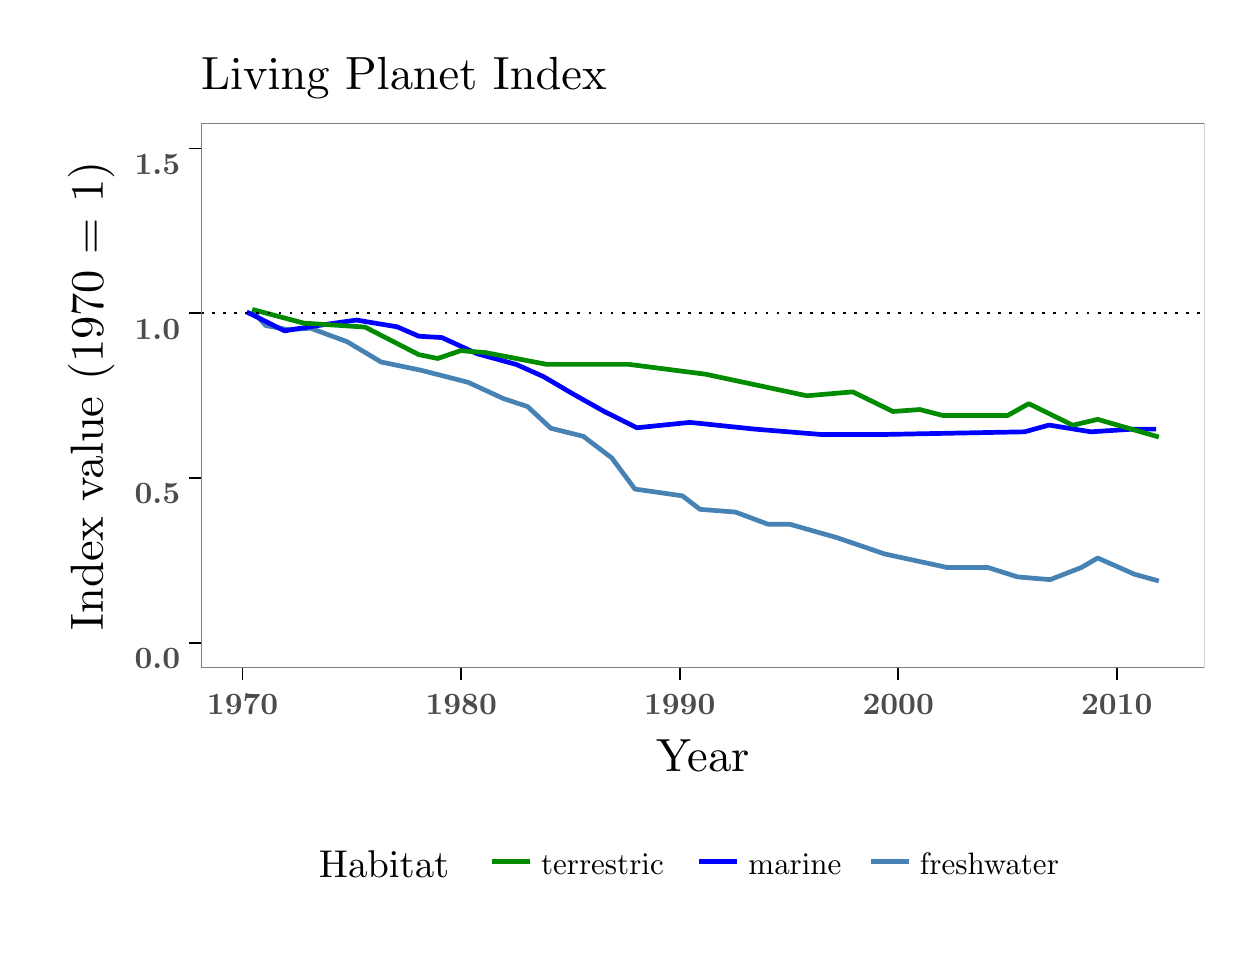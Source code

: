 % Created by tikzDevice version 0.10.1 on 2017-01-04 13:53:41
% !TEX encoding = UTF-8 Unicode
\begin{tikzpicture}[x=1.2pt,y=1.2pt]
\definecolor{fillColor}{RGB}{255,255,255}
\path[use as bounding box,fill=fillColor,fill opacity=0.00] (0,0) rectangle (361.35,271.01);
\begin{scope}
\path[clip] (  0.00,  0.00) rectangle (361.35,271.01);
\definecolor{drawColor}{RGB}{255,255,255}
\definecolor{fillColor}{RGB}{255,255,255}

\path[draw=drawColor,line width= 0.6pt,line join=round,line cap=round,fill=fillColor] (  0.00,  0.00) rectangle (361.35,271.01);
\end{scope}
\begin{scope}
\path[clip] ( 52.22, 78.22) rectangle (354.35,242.10);
\definecolor{fillColor}{RGB}{255,255,255}

\path[fill=fillColor] ( 52.22, 78.22) rectangle (354.35,242.10);
\definecolor{drawColor}{RGB}{70,130,180}

\path[draw=drawColor,line width= 1.7pt,line join=round] ( 67.59,185.80) --
	( 71.68,181.32) --
	( 78.22,180.10) --
	( 85.17,180.51) --
	( 96.20,176.44) --
	(106.42,170.33) --
	(118.27,167.89) --
	(132.58,164.23) --
	(143.21,159.34) --
	(150.56,156.90) --
	(157.51,150.39) --
	(167.32,147.95) --
	(175.90,141.43) --
	(182.85,132.07) --
	(197.16,130.03) --
	(202.47,125.96) --
	(213.10,125.15) --
	(222.91,121.49) --
	(229.45,121.49) --
	(243.75,117.42) --
	(258.06,112.53) --
	(276.86,108.46) --
	(289.12,108.46) --
	(298.11,105.61) --
	(307.92,104.80) --
	(317.32,108.46) --
	(322.22,111.31) --
	(333.26,106.43) --
	(340.62,104.39);
\definecolor{drawColor}{RGB}{0,0,255}

\path[draw=drawColor,line width= 1.7pt,line join=round] ( 65.96,185.39) --
	( 77.38,179.72) --
	( 87.58,181.34) --
	( 99.01,182.96) --
	(111.25,180.93) --
	(117.78,178.10) --
	(124.72,177.69) --
	(135.33,172.83) --
	(147.17,169.58) --
	(155.33,165.93) --
	(164.30,160.66) --
	(173.69,155.39) --
	(183.48,150.53) --
	(199.40,152.15) --
	(218.99,150.12) --
	(238.98,148.50) --
	(257.35,148.50) --
	(278.98,148.91) --
	(300.20,149.31) --
	(307.54,151.34) --
	(320.19,149.31) --
	(332.84,150.12) --
	(339.78,150.12);
\definecolor{drawColor}{RGB}{0,139,0}

\path[draw=drawColor,line width= 1.7pt,line join=round] ( 67.61,186.17) --
	( 83.16,182.03) --
	(101.59,180.85) --
	(117.72,172.57) --
	(123.48,171.39) --
	(130.39,173.75) --
	(137.88,173.16) --
	(156.31,169.62) --
	(181.08,169.62) --
	(204.11,166.66) --
	(234.64,160.16) --
	(248.46,161.34) --
	(260.56,155.43) --
	(268.62,156.02) --
	(275.53,154.24) --
	(295.12,154.24) --
	(301.45,157.79) --
	(314.70,151.29) --
	(322.19,153.06) --
	(340.62,147.74);
\definecolor{drawColor}{RGB}{0,0,0}

\path[draw=drawColor,line width= 0.6pt,dash pattern=on 1pt off 3pt ,line join=round] ( 52.22,184.99) -- (354.35,184.99);
\definecolor{drawColor}{gray}{0.50}

\path[draw=drawColor,line width= 0.6pt,line join=round,line cap=round] ( 52.22, 78.22) rectangle (354.35,242.10);
\end{scope}
\begin{scope}
\path[clip] (  0.00,  0.00) rectangle (361.35,271.01);
\definecolor{drawColor}{gray}{0.30}

\node[text=drawColor,anchor=base east,inner sep=0pt, outer sep=0pt, scale=  1.12] at ( 45.92, 77.94) {\bfseries 0.0};

\node[text=drawColor,anchor=base east,inner sep=0pt, outer sep=0pt, scale=  1.12] at ( 45.92,127.60) {\bfseries 0.5};

\node[text=drawColor,anchor=base east,inner sep=0pt, outer sep=0pt, scale=  1.12] at ( 45.92,177.26) {\bfseries 1.0};

\node[text=drawColor,anchor=base east,inner sep=0pt, outer sep=0pt, scale=  1.12] at ( 45.92,226.92) {\bfseries 1.5};
\end{scope}
\begin{scope}
\path[clip] (  0.00,  0.00) rectangle (361.35,271.01);
\definecolor{drawColor}{RGB}{0,0,0}

\path[draw=drawColor,line width= 0.6pt,line join=round] ( 48.72, 85.67) --
	( 52.22, 85.67);

\path[draw=drawColor,line width= 0.6pt,line join=round] ( 48.72,135.33) --
	( 52.22,135.33);

\path[draw=drawColor,line width= 0.6pt,line join=round] ( 48.72,184.99) --
	( 52.22,184.99);

\path[draw=drawColor,line width= 0.6pt,line join=round] ( 48.72,234.65) --
	( 52.22,234.65);
\end{scope}
\begin{scope}
\path[clip] (  0.00,  0.00) rectangle (361.35,271.01);
\definecolor{drawColor}{RGB}{0,0,0}

\path[draw=drawColor,line width= 0.6pt,line join=round] ( 64.73, 74.72) --
	( 64.73, 78.22);

\path[draw=drawColor,line width= 0.6pt,line join=round] (130.54, 74.72) --
	(130.54, 78.22);

\path[draw=drawColor,line width= 0.6pt,line join=round] (196.34, 74.72) --
	(196.34, 78.22);

\path[draw=drawColor,line width= 0.6pt,line join=round] (262.14, 74.72) --
	(262.14, 78.22);

\path[draw=drawColor,line width= 0.6pt,line join=round] (327.95, 74.72) --
	(327.95, 78.22);
\end{scope}
\begin{scope}
\path[clip] (  0.00,  0.00) rectangle (361.35,271.01);
\definecolor{drawColor}{gray}{0.30}

\node[text=drawColor,anchor=base,inner sep=0pt, outer sep=0pt, scale=  1.12] at ( 64.73, 64.19) {\bfseries 1970};

\node[text=drawColor,anchor=base,inner sep=0pt, outer sep=0pt, scale=  1.12] at (130.54, 64.19) {\bfseries 1980};

\node[text=drawColor,anchor=base,inner sep=0pt, outer sep=0pt, scale=  1.12] at (196.34, 64.19) {\bfseries 1990};

\node[text=drawColor,anchor=base,inner sep=0pt, outer sep=0pt, scale=  1.12] at (262.14, 64.19) {\bfseries 2000};

\node[text=drawColor,anchor=base,inner sep=0pt, outer sep=0pt, scale=  1.12] at (327.95, 64.19) {\bfseries 2010};
\end{scope}
\begin{scope}
\path[clip] (  0.00,  0.00) rectangle (361.35,271.01);
\definecolor{drawColor}{RGB}{0,0,0}

\node[text=drawColor,anchor=base,inner sep=0pt, outer sep=0pt, scale=  1.68] at (203.29, 47.02) {Year};
\end{scope}
\begin{scope}
\path[clip] (  0.00,  0.00) rectangle (361.35,271.01);
\definecolor{drawColor}{RGB}{0,0,0}

\node[text=drawColor,rotate= 90.00,anchor=base,inner sep=0pt, outer sep=0pt, scale=  1.68] at ( 22.62,160.16) {Index value (1970 = 1)};
\end{scope}
\begin{scope}
\path[clip] (  0.00,  0.00) rectangle (361.35,271.01);
\definecolor{fillColor}{RGB}{255,255,255}

\path[fill=fillColor] ( 82.00,  7.00) rectangle (324.58, 32.84);
\end{scope}
\begin{scope}
\path[clip] (  0.00,  0.00) rectangle (361.35,271.01);
\definecolor{drawColor}{RGB}{0,0,0}

\node[text=drawColor,anchor=base west,inner sep=0pt, outer sep=0pt, scale=  1.40] at ( 87.69, 15.10) {Habitat};
\end{scope}
\begin{scope}
\path[clip] (  0.00,  0.00) rectangle (361.35,271.01);
\definecolor{drawColor}{RGB}{0,139,0}

\path[draw=drawColor,line width= 1.7pt,line join=round] (139.79, 19.92) -- (151.35, 19.92);
\end{scope}
\begin{scope}
\path[clip] (  0.00,  0.00) rectangle (361.35,271.01);
\definecolor{drawColor}{RGB}{0,0,255}

\path[draw=drawColor,line width= 1.7pt,line join=round] (202.18, 19.92) -- (213.74, 19.92);
\end{scope}
\begin{scope}
\path[clip] (  0.00,  0.00) rectangle (361.35,271.01);
\definecolor{drawColor}{RGB}{70,130,180}

\path[draw=drawColor,line width= 1.7pt,line join=round] (253.87, 19.92) -- (265.43, 19.92);
\end{scope}
\begin{scope}
\path[clip] (  0.00,  0.00) rectangle (361.35,271.01);
\definecolor{drawColor}{RGB}{0,0,0}

\node[text=drawColor,anchor=base west,inner sep=0pt, outer sep=0pt, scale=  1.12] at (154.61, 16.06) {terrestric};
\end{scope}
\begin{scope}
\path[clip] (  0.00,  0.00) rectangle (361.35,271.01);
\definecolor{drawColor}{RGB}{0,0,0}

\node[text=drawColor,anchor=base west,inner sep=0pt, outer sep=0pt, scale=  1.12] at (217.00, 16.06) {marine};
\end{scope}
\begin{scope}
\path[clip] (  0.00,  0.00) rectangle (361.35,271.01);
\definecolor{drawColor}{RGB}{0,0,0}

\node[text=drawColor,anchor=base west,inner sep=0pt, outer sep=0pt, scale=  1.12] at (268.69, 16.06) {freshwater};
\end{scope}
\begin{scope}
\path[clip] (  0.00,  0.00) rectangle (361.35,271.01);
\definecolor{drawColor}{RGB}{0,0,0}

\node[text=drawColor,anchor=base west,inner sep=0pt, outer sep=0pt, scale=  1.68] at ( 52.22,252.44) {Living Planet Index};
\end{scope}
\end{tikzpicture}
